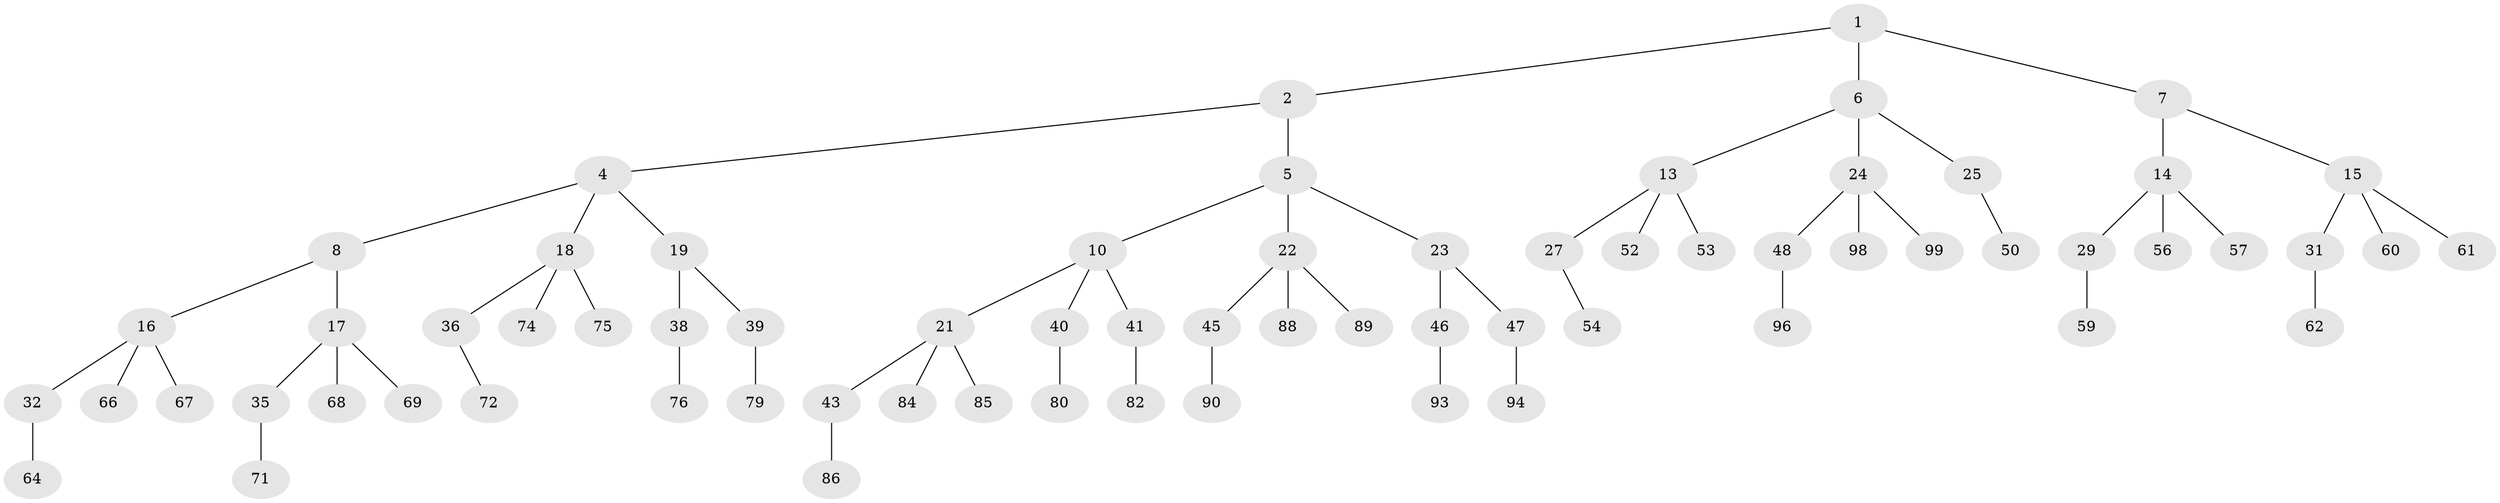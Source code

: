 // original degree distribution, {2: 0.02, 3: 0.48, 1: 0.5}
// Generated by graph-tools (version 1.1) at 2025/38/02/21/25 10:38:56]
// undirected, 69 vertices, 68 edges
graph export_dot {
graph [start="1"]
  node [color=gray90,style=filled];
  1 [super="+3"];
  2 [latent=1];
  4 [latent=0.5,super="+9"];
  5 [latent=0.5,super="+11"];
  6 [latent=0.5,super="+12"];
  7 [latent=0.5];
  8 [latent=0.333333];
  10 [latent=0.333333,super="+20"];
  13 [latent=0.333333,super="+26"];
  14 [latent=0.333333,super="+28"];
  15 [latent=0.333333,super="+30"];
  16 [latent=0.25,super="+33"];
  17 [latent=0.25,super="+34"];
  18 [latent=0.25,super="+37"];
  19 [latent=0.25];
  21 [latent=0.25,super="+42"];
  22 [latent=0.25,super="+44"];
  23 [latent=0.25];
  24 [latent=0.25,super="+49"];
  25 [latent=0.25,super="+51"];
  27 [latent=0.25,super="+55"];
  29 [latent=0.25,super="+58"];
  31 [latent=0.25,super="+63"];
  32 [latent=0.2,super="+65"];
  35 [latent=0.2,super="+70"];
  36 [latent=0.2,super="+73"];
  38 [latent=0.2,super="+77"];
  39 [latent=0.2,super="+78"];
  40 [latent=0.2,super="+81"];
  41 [latent=0.2,super="+83"];
  43 [latent=0.2,super="+87"];
  45 [latent=0.2,super="+91"];
  46 [latent=0.2,super="+92"];
  47 [latent=0.2,super="+95"];
  48 [latent=0.2,super="+97"];
  50 [latent=0.2,super="+100"];
  52 [latent=0.2];
  53 [latent=0.2];
  54 [latent=0.2];
  56 [latent=0.2];
  57 [latent=0.2];
  59 [latent=0.2];
  60 [latent=0.2];
  61 [latent=0.2];
  62 [latent=0.2];
  64 [latent=0.166667];
  66 [latent=0.166667];
  67 [latent=0.166667];
  68 [latent=0.166667];
  69 [latent=0.166667];
  71 [latent=0.166667];
  72 [latent=0.166667];
  74 [latent=0.166667];
  75 [latent=0.166667];
  76 [latent=0.166667];
  79 [latent=0.166667];
  80 [latent=0.166667];
  82 [latent=0.166667];
  84 [latent=0.166667];
  85 [latent=0.166667];
  86 [latent=0.166667];
  88 [latent=0.166667];
  89 [latent=0.166667];
  90 [latent=0.166667];
  93 [latent=0.166667];
  94 [latent=0.166667];
  96 [latent=0.166667];
  98 [latent=0.166667];
  99 [latent=0.166667];
  1 -- 2;
  1 -- 6;
  1 -- 7;
  2 -- 4;
  2 -- 5;
  4 -- 8;
  4 -- 18;
  4 -- 19;
  5 -- 10;
  5 -- 22;
  5 -- 23;
  6 -- 13;
  6 -- 24;
  6 -- 25;
  7 -- 14;
  7 -- 15;
  8 -- 16;
  8 -- 17;
  10 -- 21;
  10 -- 40;
  10 -- 41;
  13 -- 27;
  13 -- 53;
  13 -- 52;
  14 -- 29;
  14 -- 56;
  14 -- 57;
  15 -- 31;
  15 -- 60;
  15 -- 61;
  16 -- 32;
  16 -- 66;
  16 -- 67;
  17 -- 35;
  17 -- 68;
  17 -- 69;
  18 -- 36;
  18 -- 75;
  18 -- 74;
  19 -- 38;
  19 -- 39;
  21 -- 43;
  21 -- 85;
  21 -- 84;
  22 -- 45;
  22 -- 88;
  22 -- 89;
  23 -- 46;
  23 -- 47;
  24 -- 48;
  24 -- 98;
  24 -- 99;
  25 -- 50;
  27 -- 54;
  29 -- 59;
  31 -- 62;
  32 -- 64;
  35 -- 71;
  36 -- 72;
  38 -- 76;
  39 -- 79;
  40 -- 80;
  41 -- 82;
  43 -- 86;
  45 -- 90;
  46 -- 93;
  47 -- 94;
  48 -- 96;
}
